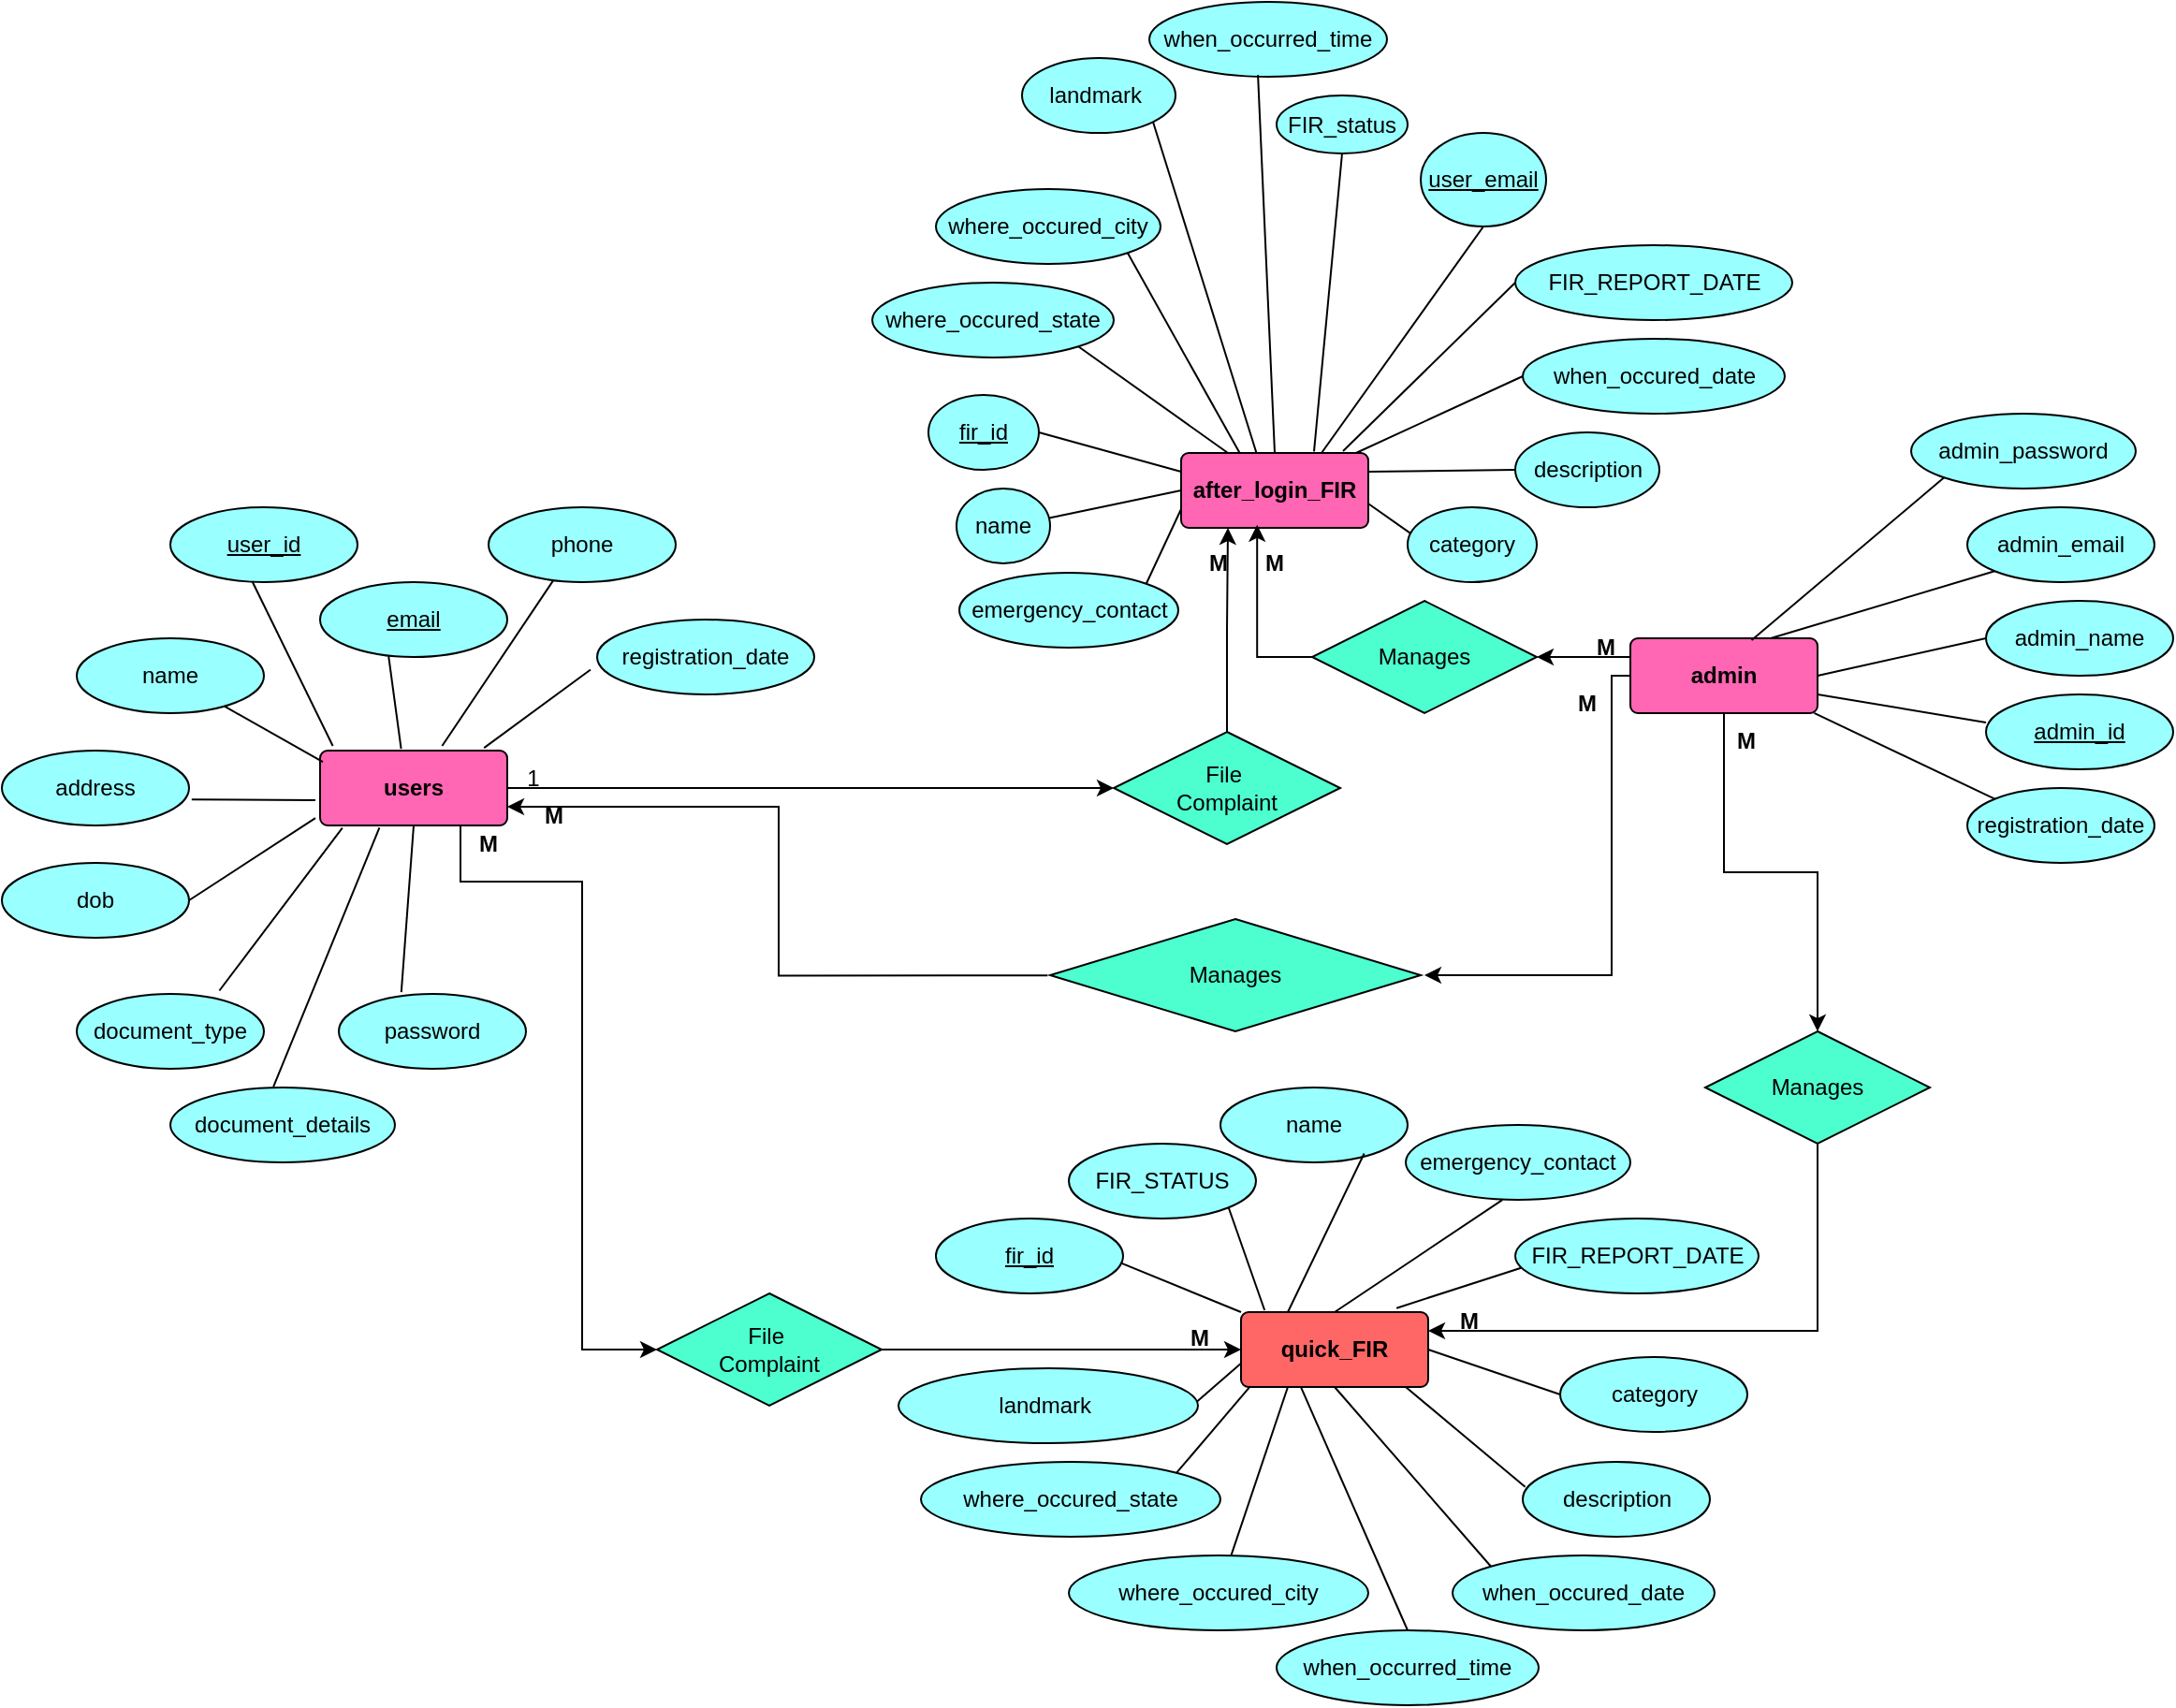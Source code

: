 <mxfile version="24.4.4" type="github">
  <diagram name="Page-1" id="UvkB4t-pwY2h5yAGBkfL">
    <mxGraphModel dx="1392" dy="927" grid="1" gridSize="10" guides="1" tooltips="1" connect="1" arrows="1" fold="1" page="1" pageScale="1" pageWidth="827" pageHeight="1169" math="0" shadow="0">
      <root>
        <mxCell id="0" />
        <mxCell id="1" parent="0" />
        <mxCell id="3YMMkIbWI-LEdYJfHBuM-1" style="edgeStyle=orthogonalEdgeStyle;rounded=0;orthogonalLoop=1;jettySize=auto;html=1;entryX=0.5;entryY=0;entryDx=0;entryDy=0;" parent="1" source="3YMMkIbWI-LEdYJfHBuM-4" target="3YMMkIbWI-LEdYJfHBuM-87" edge="1">
          <mxGeometry relative="1" as="geometry" />
        </mxCell>
        <mxCell id="3YMMkIbWI-LEdYJfHBuM-2" style="edgeStyle=orthogonalEdgeStyle;rounded=0;orthogonalLoop=1;jettySize=auto;html=1;entryX=1;entryY=0.5;entryDx=0;entryDy=0;exitX=0;exitY=0.25;exitDx=0;exitDy=0;" parent="1" source="3YMMkIbWI-LEdYJfHBuM-4" target="3YMMkIbWI-LEdYJfHBuM-89" edge="1">
          <mxGeometry relative="1" as="geometry" />
        </mxCell>
        <mxCell id="3YMMkIbWI-LEdYJfHBuM-3" style="edgeStyle=orthogonalEdgeStyle;rounded=0;orthogonalLoop=1;jettySize=auto;html=1;" parent="1" source="3YMMkIbWI-LEdYJfHBuM-4" edge="1">
          <mxGeometry relative="1" as="geometry">
            <mxPoint x="2040" y="1550" as="targetPoint" />
            <Array as="points">
              <mxPoint x="2140" y="1390" />
              <mxPoint x="2140" y="1550" />
            </Array>
          </mxGeometry>
        </mxCell>
        <mxCell id="3YMMkIbWI-LEdYJfHBuM-4" value="&lt;b&gt;admin&lt;/b&gt;" style="rounded=1;arcSize=10;whiteSpace=wrap;html=1;align=center;fillColor=#FF66B3;" parent="1" vertex="1">
          <mxGeometry x="2150" y="1370" width="100" height="40" as="geometry" />
        </mxCell>
        <mxCell id="3YMMkIbWI-LEdYJfHBuM-5" style="edgeStyle=orthogonalEdgeStyle;rounded=0;orthogonalLoop=1;jettySize=auto;html=1;exitX=0.75;exitY=1;exitDx=0;exitDy=0;entryX=0;entryY=0.5;entryDx=0;entryDy=0;" parent="1" source="3YMMkIbWI-LEdYJfHBuM-7" target="3YMMkIbWI-LEdYJfHBuM-85" edge="1">
          <mxGeometry relative="1" as="geometry">
            <Array as="points">
              <mxPoint x="1525" y="1500" />
              <mxPoint x="1590" y="1500" />
              <mxPoint x="1590" y="1750" />
            </Array>
          </mxGeometry>
        </mxCell>
        <mxCell id="3YMMkIbWI-LEdYJfHBuM-6" style="edgeStyle=orthogonalEdgeStyle;rounded=0;orthogonalLoop=1;jettySize=auto;html=1;entryX=0;entryY=0.5;entryDx=0;entryDy=0;" parent="1" source="3YMMkIbWI-LEdYJfHBuM-7" target="3YMMkIbWI-LEdYJfHBuM-83" edge="1">
          <mxGeometry relative="1" as="geometry" />
        </mxCell>
        <mxCell id="3YMMkIbWI-LEdYJfHBuM-7" value="&lt;b&gt;users&lt;/b&gt;" style="rounded=1;arcSize=10;whiteSpace=wrap;html=1;align=center;fillColor=#FF66B3;" parent="1" vertex="1">
          <mxGeometry x="1450" y="1430" width="100" height="40" as="geometry" />
        </mxCell>
        <mxCell id="3YMMkIbWI-LEdYJfHBuM-8" value="&lt;b&gt;after_login_FIR&lt;/b&gt;" style="rounded=1;arcSize=10;whiteSpace=wrap;html=1;align=center;fillColor=#FF66B3;" parent="1" vertex="1">
          <mxGeometry x="1910" y="1271" width="100" height="40" as="geometry" />
        </mxCell>
        <mxCell id="3YMMkIbWI-LEdYJfHBuM-9" value="&lt;b&gt;quick_FIR&lt;/b&gt;" style="rounded=1;arcSize=10;whiteSpace=wrap;html=1;align=center;fillColor=#FF6666;" parent="1" vertex="1">
          <mxGeometry x="1942" y="1730" width="100" height="40" as="geometry" />
        </mxCell>
        <mxCell id="3YMMkIbWI-LEdYJfHBuM-10" value="&lt;u style=&quot;&quot;&gt;user_id&lt;/u&gt;" style="ellipse;whiteSpace=wrap;html=1;align=center;fillColor=#99FFFF;" parent="1" vertex="1">
          <mxGeometry x="1370" y="1300" width="100" height="40" as="geometry" />
        </mxCell>
        <mxCell id="3YMMkIbWI-LEdYJfHBuM-11" value="password" style="ellipse;whiteSpace=wrap;html=1;align=center;fillColor=#99FFFF;" parent="1" vertex="1">
          <mxGeometry x="1460" y="1560" width="100" height="40" as="geometry" />
        </mxCell>
        <mxCell id="3YMMkIbWI-LEdYJfHBuM-12" value="phone" style="ellipse;whiteSpace=wrap;html=1;align=center;fillColor=#99FFFF;" parent="1" vertex="1">
          <mxGeometry x="1540" y="1300" width="100" height="40" as="geometry" />
        </mxCell>
        <mxCell id="3YMMkIbWI-LEdYJfHBuM-13" value="&lt;u style=&quot;&quot;&gt;email&lt;/u&gt;" style="ellipse;whiteSpace=wrap;html=1;align=center;fillColor=#99FFFF;" parent="1" vertex="1">
          <mxGeometry x="1450" y="1340" width="100" height="40" as="geometry" />
        </mxCell>
        <mxCell id="3YMMkIbWI-LEdYJfHBuM-14" value="dob" style="ellipse;whiteSpace=wrap;html=1;align=center;fillColor=#99FFFF;" parent="1" vertex="1">
          <mxGeometry x="1280" y="1490" width="100" height="40" as="geometry" />
        </mxCell>
        <mxCell id="3YMMkIbWI-LEdYJfHBuM-15" value="name" style="ellipse;whiteSpace=wrap;html=1;align=center;fillColor=#99FFFF;" parent="1" vertex="1">
          <mxGeometry x="1320" y="1370" width="100" height="40" as="geometry" />
        </mxCell>
        <mxCell id="3YMMkIbWI-LEdYJfHBuM-16" value="&lt;u&gt;fir_id&lt;/u&gt;" style="ellipse;whiteSpace=wrap;html=1;align=center;fillColor=#99FFFF;" parent="1" vertex="1">
          <mxGeometry x="1779" y="1680" width="100" height="40" as="geometry" />
        </mxCell>
        <mxCell id="3YMMkIbWI-LEdYJfHBuM-17" value="description" style="ellipse;whiteSpace=wrap;html=1;align=center;fillColor=#99FFFF;" parent="1" vertex="1">
          <mxGeometry x="2092.5" y="1810" width="100" height="40" as="geometry" />
        </mxCell>
        <mxCell id="3YMMkIbWI-LEdYJfHBuM-18" value="category" style="ellipse;whiteSpace=wrap;html=1;align=center;fillColor=#99FFFF;" parent="1" vertex="1">
          <mxGeometry x="2112.5" y="1754" width="100" height="40" as="geometry" />
        </mxCell>
        <mxCell id="3YMMkIbWI-LEdYJfHBuM-19" value="name" style="ellipse;whiteSpace=wrap;html=1;align=center;fillColor=#99FFFF;" parent="1" vertex="1">
          <mxGeometry x="1931" y="1610" width="100" height="40" as="geometry" />
        </mxCell>
        <mxCell id="3YMMkIbWI-LEdYJfHBuM-20" value="emergency_contact" style="ellipse;whiteSpace=wrap;html=1;align=center;fillColor=#99FFFF;" parent="1" vertex="1">
          <mxGeometry x="2030" y="1630" width="120" height="40" as="geometry" />
        </mxCell>
        <mxCell id="3YMMkIbWI-LEdYJfHBuM-21" value="name" style="ellipse;whiteSpace=wrap;html=1;align=center;fillColor=#99FFFF;" parent="1" vertex="1">
          <mxGeometry x="1790" y="1290" width="50" height="40" as="geometry" />
        </mxCell>
        <mxCell id="3YMMkIbWI-LEdYJfHBuM-22" value="description" style="ellipse;whiteSpace=wrap;html=1;align=center;fillColor=#99FFFF;" parent="1" vertex="1">
          <mxGeometry x="2088.5" y="1260" width="77" height="40" as="geometry" />
        </mxCell>
        <mxCell id="3YMMkIbWI-LEdYJfHBuM-23" value="&lt;u&gt;admin_id&lt;/u&gt;" style="ellipse;whiteSpace=wrap;html=1;align=center;fillColor=#99FFFF;" parent="1" vertex="1">
          <mxGeometry x="2340" y="1400" width="100" height="40" as="geometry" />
        </mxCell>
        <mxCell id="3YMMkIbWI-LEdYJfHBuM-24" value="admin_email" style="ellipse;whiteSpace=wrap;html=1;align=center;fillColor=#99FFFF;" parent="1" vertex="1">
          <mxGeometry x="2330" y="1300" width="100" height="40" as="geometry" />
        </mxCell>
        <mxCell id="3YMMkIbWI-LEdYJfHBuM-25" value="admin_name" style="ellipse;whiteSpace=wrap;html=1;align=center;fillColor=#99FFFF;" parent="1" vertex="1">
          <mxGeometry x="2340" y="1350" width="100" height="40" as="geometry" />
        </mxCell>
        <mxCell id="3YMMkIbWI-LEdYJfHBuM-26" value="landmark&amp;nbsp;" style="ellipse;whiteSpace=wrap;html=1;align=center;fillColor=#99FFFF;" parent="1" vertex="1">
          <mxGeometry x="1825" y="1060" width="82" height="40" as="geometry" />
        </mxCell>
        <mxCell id="3YMMkIbWI-LEdYJfHBuM-27" value="emergency_contact" style="ellipse;whiteSpace=wrap;html=1;align=center;fillColor=#99FFFF;" parent="1" vertex="1">
          <mxGeometry x="1791.5" y="1335" width="117" height="40" as="geometry" />
        </mxCell>
        <mxCell id="3YMMkIbWI-LEdYJfHBuM-28" value="category" style="ellipse;whiteSpace=wrap;html=1;align=center;fillColor=#99FFFF;" parent="1" vertex="1">
          <mxGeometry x="2031" y="1300" width="69" height="40" as="geometry" />
        </mxCell>
        <mxCell id="3YMMkIbWI-LEdYJfHBuM-29" value="FIR_status" style="ellipse;whiteSpace=wrap;html=1;align=center;fillColor=#99FFFF;" parent="1" vertex="1">
          <mxGeometry x="1961" y="1080" width="70" height="31" as="geometry" />
        </mxCell>
        <mxCell id="3YMMkIbWI-LEdYJfHBuM-30" value="document_details" style="ellipse;whiteSpace=wrap;html=1;align=center;fillColor=#99FFFF;" parent="1" vertex="1">
          <mxGeometry x="1370" y="1610" width="120" height="40" as="geometry" />
        </mxCell>
        <mxCell id="3YMMkIbWI-LEdYJfHBuM-31" value="document_type" style="ellipse;whiteSpace=wrap;html=1;align=center;fillColor=#99FFFF;" parent="1" vertex="1">
          <mxGeometry x="1320" y="1560" width="100" height="40" as="geometry" />
        </mxCell>
        <mxCell id="3YMMkIbWI-LEdYJfHBuM-32" value="address" style="ellipse;whiteSpace=wrap;html=1;align=center;fillColor=#99FFFF;" parent="1" vertex="1">
          <mxGeometry x="1280" y="1430" width="100" height="40" as="geometry" />
        </mxCell>
        <mxCell id="3YMMkIbWI-LEdYJfHBuM-33" value="" style="endArrow=none;html=1;rounded=0;exitX=0.068;exitY=-0.062;exitDx=0;exitDy=0;exitPerimeter=0;entryX=0.437;entryY=0.987;entryDx=0;entryDy=0;entryPerimeter=0;" parent="1" source="3YMMkIbWI-LEdYJfHBuM-7" target="3YMMkIbWI-LEdYJfHBuM-10" edge="1">
          <mxGeometry width="50" height="50" relative="1" as="geometry">
            <mxPoint x="1440" y="1460" as="sourcePoint" />
            <mxPoint x="1490" y="1410" as="targetPoint" />
          </mxGeometry>
        </mxCell>
        <mxCell id="3YMMkIbWI-LEdYJfHBuM-34" value="" style="endArrow=none;html=1;rounded=0;entryX=0.366;entryY=0.989;entryDx=0;entryDy=0;entryPerimeter=0;exitX=0.433;exitY=-0.024;exitDx=0;exitDy=0;exitPerimeter=0;" parent="1" source="3YMMkIbWI-LEdYJfHBuM-7" target="3YMMkIbWI-LEdYJfHBuM-13" edge="1">
          <mxGeometry width="50" height="50" relative="1" as="geometry">
            <mxPoint x="1540" y="1470" as="sourcePoint" />
            <mxPoint x="1500" y="1420" as="targetPoint" />
          </mxGeometry>
        </mxCell>
        <mxCell id="3YMMkIbWI-LEdYJfHBuM-35" value="" style="endArrow=none;html=1;rounded=0;exitX=0.652;exitY=-0.062;exitDx=0;exitDy=0;entryX=0.346;entryY=0.976;entryDx=0;entryDy=0;entryPerimeter=0;exitPerimeter=0;" parent="1" source="3YMMkIbWI-LEdYJfHBuM-7" target="3YMMkIbWI-LEdYJfHBuM-12" edge="1">
          <mxGeometry width="50" height="50" relative="1" as="geometry">
            <mxPoint x="1680" y="1490" as="sourcePoint" />
            <mxPoint x="1730" y="1440" as="targetPoint" />
          </mxGeometry>
        </mxCell>
        <mxCell id="3YMMkIbWI-LEdYJfHBuM-36" value="" style="endArrow=none;html=1;rounded=0;exitX=0.015;exitY=0.153;exitDx=0;exitDy=0;exitPerimeter=0;" parent="1" source="3YMMkIbWI-LEdYJfHBuM-7" target="3YMMkIbWI-LEdYJfHBuM-15" edge="1">
          <mxGeometry width="50" height="50" relative="1" as="geometry">
            <mxPoint x="1680" y="1490" as="sourcePoint" />
            <mxPoint x="1730" y="1440" as="targetPoint" />
          </mxGeometry>
        </mxCell>
        <mxCell id="3YMMkIbWI-LEdYJfHBuM-37" value="" style="endArrow=none;html=1;rounded=0;exitX=0.119;exitY=1.034;exitDx=0;exitDy=0;exitPerimeter=0;entryX=0.762;entryY=-0.044;entryDx=0;entryDy=0;entryPerimeter=0;" parent="1" source="3YMMkIbWI-LEdYJfHBuM-7" target="3YMMkIbWI-LEdYJfHBuM-31" edge="1">
          <mxGeometry width="50" height="50" relative="1" as="geometry">
            <mxPoint x="1462" y="1496" as="sourcePoint" />
            <mxPoint x="1396" y="1419" as="targetPoint" />
          </mxGeometry>
        </mxCell>
        <mxCell id="3YMMkIbWI-LEdYJfHBuM-38" value="" style="endArrow=none;html=1;rounded=0;exitX=-0.025;exitY=0.902;exitDx=0;exitDy=0;exitPerimeter=0;entryX=1;entryY=0.5;entryDx=0;entryDy=0;" parent="1" source="3YMMkIbWI-LEdYJfHBuM-7" target="3YMMkIbWI-LEdYJfHBuM-14" edge="1">
          <mxGeometry width="50" height="50" relative="1" as="geometry">
            <mxPoint x="1472" y="1506" as="sourcePoint" />
            <mxPoint x="1406" y="1429" as="targetPoint" />
          </mxGeometry>
        </mxCell>
        <mxCell id="3YMMkIbWI-LEdYJfHBuM-39" value="" style="endArrow=none;html=1;rounded=0;exitX=-0.025;exitY=0.661;exitDx=0;exitDy=0;exitPerimeter=0;entryX=1.014;entryY=0.654;entryDx=0;entryDy=0;entryPerimeter=0;" parent="1" source="3YMMkIbWI-LEdYJfHBuM-7" target="3YMMkIbWI-LEdYJfHBuM-32" edge="1">
          <mxGeometry width="50" height="50" relative="1" as="geometry">
            <mxPoint x="1482" y="1516" as="sourcePoint" />
            <mxPoint x="1416" y="1439" as="targetPoint" />
          </mxGeometry>
        </mxCell>
        <mxCell id="3YMMkIbWI-LEdYJfHBuM-40" value="" style="endArrow=none;html=1;rounded=0;entryX=0.317;entryY=1.03;entryDx=0;entryDy=0;exitX=0.459;exitY=-0.01;exitDx=0;exitDy=0;exitPerimeter=0;entryPerimeter=0;" parent="1" source="3YMMkIbWI-LEdYJfHBuM-30" target="3YMMkIbWI-LEdYJfHBuM-7" edge="1">
          <mxGeometry width="50" height="50" relative="1" as="geometry">
            <mxPoint x="1680" y="1490" as="sourcePoint" />
            <mxPoint x="1730" y="1440" as="targetPoint" />
          </mxGeometry>
        </mxCell>
        <mxCell id="3YMMkIbWI-LEdYJfHBuM-41" value="" style="endArrow=none;html=1;rounded=0;entryX=0.5;entryY=1;entryDx=0;entryDy=0;exitX=0.334;exitY=-0.023;exitDx=0;exitDy=0;exitPerimeter=0;" parent="1" source="3YMMkIbWI-LEdYJfHBuM-11" target="3YMMkIbWI-LEdYJfHBuM-7" edge="1">
          <mxGeometry width="50" height="50" relative="1" as="geometry">
            <mxPoint x="1680" y="1490" as="sourcePoint" />
            <mxPoint x="1730" y="1440" as="targetPoint" />
          </mxGeometry>
        </mxCell>
        <mxCell id="3YMMkIbWI-LEdYJfHBuM-42" value="registration_date" style="ellipse;whiteSpace=wrap;html=1;align=center;fillColor=#99FFFF;" parent="1" vertex="1">
          <mxGeometry x="1598" y="1360" width="116" height="40" as="geometry" />
        </mxCell>
        <mxCell id="3YMMkIbWI-LEdYJfHBuM-43" value="" style="endArrow=none;html=1;rounded=0;exitX=0.876;exitY=-0.036;exitDx=0;exitDy=0;entryX=-0.03;entryY=0.668;entryDx=0;entryDy=0;entryPerimeter=0;exitPerimeter=0;" parent="1" source="3YMMkIbWI-LEdYJfHBuM-7" target="3YMMkIbWI-LEdYJfHBuM-42" edge="1">
          <mxGeometry width="50" height="50" relative="1" as="geometry">
            <mxPoint x="1535" y="1458" as="sourcePoint" />
            <mxPoint x="1645" y="1399" as="targetPoint" />
          </mxGeometry>
        </mxCell>
        <mxCell id="3YMMkIbWI-LEdYJfHBuM-44" value="FIR_STATUS" style="ellipse;whiteSpace=wrap;html=1;align=center;fillColor=#99FFFF;" parent="1" vertex="1">
          <mxGeometry x="1850" y="1640" width="100" height="40" as="geometry" />
        </mxCell>
        <mxCell id="3YMMkIbWI-LEdYJfHBuM-45" value="FIR_REPORT_DATE" style="ellipse;whiteSpace=wrap;html=1;align=center;fillColor=#99FFFF;" parent="1" vertex="1">
          <mxGeometry x="2088.5" y="1680" width="130" height="40" as="geometry" />
        </mxCell>
        <mxCell id="3YMMkIbWI-LEdYJfHBuM-46" value="where_occured_city" style="ellipse;whiteSpace=wrap;html=1;align=center;fillColor=#99FFFF;" parent="1" vertex="1">
          <mxGeometry x="1850" y="1860" width="160" height="40" as="geometry" />
        </mxCell>
        <mxCell id="3YMMkIbWI-LEdYJfHBuM-47" value="when_occured_date" style="ellipse;whiteSpace=wrap;html=1;align=center;fillColor=#99FFFF;" parent="1" vertex="1">
          <mxGeometry x="2055" y="1860" width="140" height="40" as="geometry" />
        </mxCell>
        <mxCell id="3YMMkIbWI-LEdYJfHBuM-48" value="when_occurred_time" style="ellipse;whiteSpace=wrap;html=1;align=center;fillColor=#99FFFF;" parent="1" vertex="1">
          <mxGeometry x="1961" y="1900" width="140" height="40" as="geometry" />
        </mxCell>
        <mxCell id="3YMMkIbWI-LEdYJfHBuM-49" value="" style="endArrow=none;html=1;rounded=0;entryX=0.25;entryY=1;entryDx=0;entryDy=0;" parent="1" source="3YMMkIbWI-LEdYJfHBuM-46" target="3YMMkIbWI-LEdYJfHBuM-9" edge="1">
          <mxGeometry width="50" height="50" relative="1" as="geometry">
            <mxPoint x="1935" y="1830" as="sourcePoint" />
            <mxPoint x="1985" y="1780" as="targetPoint" />
          </mxGeometry>
        </mxCell>
        <mxCell id="3YMMkIbWI-LEdYJfHBuM-50" value="" style="endArrow=none;html=1;rounded=0;entryX=0;entryY=0;entryDx=0;entryDy=0;exitX=0.987;exitY=0.592;exitDx=0;exitDy=0;exitPerimeter=0;" parent="1" source="3YMMkIbWI-LEdYJfHBuM-16" target="3YMMkIbWI-LEdYJfHBuM-9" edge="1">
          <mxGeometry width="50" height="50" relative="1" as="geometry">
            <mxPoint x="1880" y="1710" as="sourcePoint" />
            <mxPoint x="1985" y="1780" as="targetPoint" />
          </mxGeometry>
        </mxCell>
        <mxCell id="3YMMkIbWI-LEdYJfHBuM-51" value="" style="endArrow=none;html=1;rounded=0;entryX=0.5;entryY=0;entryDx=0;entryDy=0;exitX=0.32;exitY=1.001;exitDx=0;exitDy=0;exitPerimeter=0;" parent="1" source="3YMMkIbWI-LEdYJfHBuM-9" target="3YMMkIbWI-LEdYJfHBuM-48" edge="1">
          <mxGeometry width="50" height="50" relative="1" as="geometry">
            <mxPoint x="1935" y="1830" as="sourcePoint" />
            <mxPoint x="1985" y="1780" as="targetPoint" />
          </mxGeometry>
        </mxCell>
        <mxCell id="3YMMkIbWI-LEdYJfHBuM-52" value="" style="endArrow=none;html=1;rounded=0;exitX=0;exitY=0.5;exitDx=0;exitDy=0;entryX=1;entryY=0.5;entryDx=0;entryDy=0;entryPerimeter=0;" parent="1" source="3YMMkIbWI-LEdYJfHBuM-18" target="3YMMkIbWI-LEdYJfHBuM-9" edge="1">
          <mxGeometry width="50" height="50" relative="1" as="geometry">
            <mxPoint x="1935" y="1830" as="sourcePoint" />
            <mxPoint x="1985" y="1780" as="targetPoint" />
          </mxGeometry>
        </mxCell>
        <mxCell id="3YMMkIbWI-LEdYJfHBuM-53" value="" style="endArrow=none;html=1;rounded=0;entryX=0;entryY=0;entryDx=0;entryDy=0;exitX=0.5;exitY=1;exitDx=0;exitDy=0;" parent="1" source="3YMMkIbWI-LEdYJfHBuM-9" target="3YMMkIbWI-LEdYJfHBuM-47" edge="1">
          <mxGeometry width="50" height="50" relative="1" as="geometry">
            <mxPoint x="1935" y="1830" as="sourcePoint" />
            <mxPoint x="1985" y="1780" as="targetPoint" />
          </mxGeometry>
        </mxCell>
        <mxCell id="3YMMkIbWI-LEdYJfHBuM-54" value="" style="endArrow=none;html=1;rounded=0;entryX=0.013;entryY=0.335;entryDx=0;entryDy=0;entryPerimeter=0;exitX=0.88;exitY=1;exitDx=0;exitDy=0;exitPerimeter=0;" parent="1" source="3YMMkIbWI-LEdYJfHBuM-9" target="3YMMkIbWI-LEdYJfHBuM-17" edge="1">
          <mxGeometry width="50" height="50" relative="1" as="geometry">
            <mxPoint x="1935" y="1830" as="sourcePoint" />
            <mxPoint x="1985" y="1780" as="targetPoint" />
          </mxGeometry>
        </mxCell>
        <mxCell id="3YMMkIbWI-LEdYJfHBuM-55" value="" style="endArrow=none;html=1;rounded=0;entryX=0.024;entryY=0.659;entryDx=0;entryDy=0;entryPerimeter=0;exitX=0.831;exitY=-0.054;exitDx=0;exitDy=0;exitPerimeter=0;" parent="1" source="3YMMkIbWI-LEdYJfHBuM-9" target="3YMMkIbWI-LEdYJfHBuM-45" edge="1">
          <mxGeometry width="50" height="50" relative="1" as="geometry">
            <mxPoint x="1935" y="1830" as="sourcePoint" />
            <mxPoint x="2108.16" y="1730.04" as="targetPoint" />
          </mxGeometry>
        </mxCell>
        <mxCell id="3YMMkIbWI-LEdYJfHBuM-56" value="" style="endArrow=none;html=1;rounded=0;exitX=0.43;exitY=1.001;exitDx=0;exitDy=0;exitPerimeter=0;entryX=0.5;entryY=0;entryDx=0;entryDy=0;" parent="1" source="3YMMkIbWI-LEdYJfHBuM-20" target="3YMMkIbWI-LEdYJfHBuM-9" edge="1">
          <mxGeometry width="50" height="50" relative="1" as="geometry">
            <mxPoint x="1935" y="1830" as="sourcePoint" />
            <mxPoint x="1985" y="1760" as="targetPoint" />
          </mxGeometry>
        </mxCell>
        <mxCell id="3YMMkIbWI-LEdYJfHBuM-57" value="" style="endArrow=none;html=1;rounded=0;exitX=0.768;exitY=0.881;exitDx=0;exitDy=0;exitPerimeter=0;entryX=0.25;entryY=0;entryDx=0;entryDy=0;" parent="1" source="3YMMkIbWI-LEdYJfHBuM-19" target="3YMMkIbWI-LEdYJfHBuM-9" edge="1">
          <mxGeometry width="50" height="50" relative="1" as="geometry">
            <mxPoint x="1935" y="1830" as="sourcePoint" />
            <mxPoint x="1985" y="1780" as="targetPoint" />
          </mxGeometry>
        </mxCell>
        <mxCell id="3YMMkIbWI-LEdYJfHBuM-58" value="" style="endArrow=none;html=1;rounded=0;entryX=1;entryY=1;entryDx=0;entryDy=0;exitX=0.126;exitY=-0.025;exitDx=0;exitDy=0;exitPerimeter=0;" parent="1" source="3YMMkIbWI-LEdYJfHBuM-9" target="3YMMkIbWI-LEdYJfHBuM-44" edge="1">
          <mxGeometry width="50" height="50" relative="1" as="geometry">
            <mxPoint x="1935" y="1830" as="sourcePoint" />
            <mxPoint x="1985" y="1780" as="targetPoint" />
          </mxGeometry>
        </mxCell>
        <mxCell id="3YMMkIbWI-LEdYJfHBuM-59" value="when_occurred_time" style="ellipse;whiteSpace=wrap;html=1;align=center;fillColor=#99FFFF;" parent="1" vertex="1">
          <mxGeometry x="1893" y="1030" width="127" height="40" as="geometry" />
        </mxCell>
        <mxCell id="3YMMkIbWI-LEdYJfHBuM-60" value="when_occured_date" style="ellipse;whiteSpace=wrap;html=1;align=center;fillColor=#99FFFF;" parent="1" vertex="1">
          <mxGeometry x="2092.5" y="1210" width="140" height="40" as="geometry" />
        </mxCell>
        <mxCell id="3YMMkIbWI-LEdYJfHBuM-61" value="FIR_REPORT_DATE" style="ellipse;whiteSpace=wrap;html=1;align=center;fillColor=#99FFFF;" parent="1" vertex="1">
          <mxGeometry x="2088.5" y="1160" width="148" height="40" as="geometry" />
        </mxCell>
        <mxCell id="3YMMkIbWI-LEdYJfHBuM-62" value="&lt;u&gt;fir_id&lt;/u&gt;" style="ellipse;whiteSpace=wrap;html=1;align=center;fillColor=#99FFFF;" parent="1" vertex="1">
          <mxGeometry x="1775" y="1240" width="59" height="40" as="geometry" />
        </mxCell>
        <mxCell id="3YMMkIbWI-LEdYJfHBuM-63" value="&lt;u&gt;user_email&lt;/u&gt;" style="ellipse;whiteSpace=wrap;html=1;align=center;fillColor=#99FFFF;" parent="1" vertex="1">
          <mxGeometry x="2038" y="1100" width="67" height="50" as="geometry" />
        </mxCell>
        <mxCell id="3YMMkIbWI-LEdYJfHBuM-64" value="" style="endArrow=none;html=1;rounded=0;entryX=0;entryY=0.5;entryDx=0;entryDy=0;" parent="1" source="3YMMkIbWI-LEdYJfHBuM-8" target="3YMMkIbWI-LEdYJfHBuM-60" edge="1">
          <mxGeometry width="50" height="50" relative="1" as="geometry">
            <mxPoint x="2106.5" y="1311" as="sourcePoint" />
            <mxPoint x="2156.5" y="1261" as="targetPoint" />
          </mxGeometry>
        </mxCell>
        <mxCell id="3YMMkIbWI-LEdYJfHBuM-65" value="" style="endArrow=none;html=1;rounded=0;entryX=0;entryY=0.5;entryDx=0;entryDy=0;exitX=0.865;exitY=-0.025;exitDx=0;exitDy=0;exitPerimeter=0;" parent="1" source="3YMMkIbWI-LEdYJfHBuM-8" target="3YMMkIbWI-LEdYJfHBuM-61" edge="1">
          <mxGeometry width="50" height="50" relative="1" as="geometry">
            <mxPoint x="2106.5" y="1311" as="sourcePoint" />
            <mxPoint x="2156.5" y="1261" as="targetPoint" />
          </mxGeometry>
        </mxCell>
        <mxCell id="3YMMkIbWI-LEdYJfHBuM-66" value="" style="endArrow=none;html=1;rounded=0;entryX=0.5;entryY=1;entryDx=0;entryDy=0;exitX=0.71;exitY=-0.02;exitDx=0;exitDy=0;exitPerimeter=0;" parent="1" source="3YMMkIbWI-LEdYJfHBuM-8" target="3YMMkIbWI-LEdYJfHBuM-29" edge="1">
          <mxGeometry width="50" height="50" relative="1" as="geometry">
            <mxPoint x="2106.5" y="1311" as="sourcePoint" />
            <mxPoint x="2156.5" y="1261" as="targetPoint" />
          </mxGeometry>
        </mxCell>
        <mxCell id="3YMMkIbWI-LEdYJfHBuM-67" value="" style="endArrow=none;html=1;rounded=0;entryX=0.457;entryY=0.977;entryDx=0;entryDy=0;entryPerimeter=0;exitX=0.5;exitY=0;exitDx=0;exitDy=0;" parent="1" source="3YMMkIbWI-LEdYJfHBuM-8" target="3YMMkIbWI-LEdYJfHBuM-59" edge="1">
          <mxGeometry width="50" height="50" relative="1" as="geometry">
            <mxPoint x="2106.5" y="1311" as="sourcePoint" />
            <mxPoint x="2156.5" y="1261" as="targetPoint" />
          </mxGeometry>
        </mxCell>
        <mxCell id="3YMMkIbWI-LEdYJfHBuM-68" value="" style="endArrow=none;html=1;rounded=0;entryX=1;entryY=1;entryDx=0;entryDy=0;exitX=0.402;exitY=-0.004;exitDx=0;exitDy=0;exitPerimeter=0;" parent="1" source="3YMMkIbWI-LEdYJfHBuM-8" target="3YMMkIbWI-LEdYJfHBuM-26" edge="1">
          <mxGeometry width="50" height="50" relative="1" as="geometry">
            <mxPoint x="1950" y="1270" as="sourcePoint" />
            <mxPoint x="2156.5" y="1261" as="targetPoint" />
          </mxGeometry>
        </mxCell>
        <mxCell id="3YMMkIbWI-LEdYJfHBuM-69" value="" style="endArrow=none;html=1;rounded=0;entryX=1;entryY=0.5;entryDx=0;entryDy=0;exitX=0;exitY=0.25;exitDx=0;exitDy=0;" parent="1" source="3YMMkIbWI-LEdYJfHBuM-8" target="3YMMkIbWI-LEdYJfHBuM-62" edge="1">
          <mxGeometry width="50" height="50" relative="1" as="geometry">
            <mxPoint x="2106.5" y="1311" as="sourcePoint" />
            <mxPoint x="2156.5" y="1261" as="targetPoint" />
          </mxGeometry>
        </mxCell>
        <mxCell id="3YMMkIbWI-LEdYJfHBuM-70" value="" style="endArrow=none;html=1;rounded=0;entryX=0.99;entryY=0.393;entryDx=0;entryDy=0;entryPerimeter=0;exitX=0;exitY=0.5;exitDx=0;exitDy=0;" parent="1" source="3YMMkIbWI-LEdYJfHBuM-8" target="3YMMkIbWI-LEdYJfHBuM-21" edge="1">
          <mxGeometry width="50" height="50" relative="1" as="geometry">
            <mxPoint x="2106.5" y="1311" as="sourcePoint" />
            <mxPoint x="2156.5" y="1261" as="targetPoint" />
          </mxGeometry>
        </mxCell>
        <mxCell id="3YMMkIbWI-LEdYJfHBuM-71" value="" style="endArrow=none;html=1;rounded=0;entryX=1;entryY=0;entryDx=0;entryDy=0;exitX=0;exitY=0.75;exitDx=0;exitDy=0;" parent="1" source="3YMMkIbWI-LEdYJfHBuM-8" target="3YMMkIbWI-LEdYJfHBuM-27" edge="1">
          <mxGeometry width="50" height="50" relative="1" as="geometry">
            <mxPoint x="2106.5" y="1311" as="sourcePoint" />
            <mxPoint x="2156.5" y="1261" as="targetPoint" />
          </mxGeometry>
        </mxCell>
        <mxCell id="3YMMkIbWI-LEdYJfHBuM-72" value="" style="endArrow=none;html=1;rounded=0;entryX=0.5;entryY=1;entryDx=0;entryDy=0;exitX=0.75;exitY=0;exitDx=0;exitDy=0;" parent="1" source="3YMMkIbWI-LEdYJfHBuM-8" target="3YMMkIbWI-LEdYJfHBuM-63" edge="1">
          <mxGeometry width="50" height="50" relative="1" as="geometry">
            <mxPoint x="2106.5" y="1311" as="sourcePoint" />
            <mxPoint x="2156.5" y="1261" as="targetPoint" />
          </mxGeometry>
        </mxCell>
        <mxCell id="3YMMkIbWI-LEdYJfHBuM-73" value="" style="endArrow=none;html=1;rounded=0;entryX=0.025;entryY=0.351;entryDx=0;entryDy=0;exitX=0.999;exitY=0.675;exitDx=0;exitDy=0;exitPerimeter=0;entryPerimeter=0;" parent="1" source="3YMMkIbWI-LEdYJfHBuM-8" target="3YMMkIbWI-LEdYJfHBuM-28" edge="1">
          <mxGeometry width="50" height="50" relative="1" as="geometry">
            <mxPoint x="2106.5" y="1311" as="sourcePoint" />
            <mxPoint x="2156.5" y="1261" as="targetPoint" />
          </mxGeometry>
        </mxCell>
        <mxCell id="3YMMkIbWI-LEdYJfHBuM-74" value="" style="endArrow=none;html=1;rounded=0;entryX=0;entryY=0.5;entryDx=0;entryDy=0;exitX=1;exitY=0.25;exitDx=0;exitDy=0;" parent="1" source="3YMMkIbWI-LEdYJfHBuM-8" target="3YMMkIbWI-LEdYJfHBuM-22" edge="1">
          <mxGeometry width="50" height="50" relative="1" as="geometry">
            <mxPoint x="2106.5" y="1311" as="sourcePoint" />
            <mxPoint x="2156.5" y="1261" as="targetPoint" />
          </mxGeometry>
        </mxCell>
        <mxCell id="3YMMkIbWI-LEdYJfHBuM-75" value="admin_password" style="ellipse;whiteSpace=wrap;html=1;align=center;fillColor=#99FFFF;" parent="1" vertex="1">
          <mxGeometry x="2300" y="1250" width="120" height="40" as="geometry" />
        </mxCell>
        <mxCell id="3YMMkIbWI-LEdYJfHBuM-76" value="" style="endArrow=none;html=1;rounded=0;entryX=1;entryY=0.75;entryDx=0;entryDy=0;exitX=0;exitY=0.375;exitDx=0;exitDy=0;exitPerimeter=0;" parent="1" source="3YMMkIbWI-LEdYJfHBuM-23" target="3YMMkIbWI-LEdYJfHBuM-4" edge="1">
          <mxGeometry width="50" height="50" relative="1" as="geometry">
            <mxPoint x="2350" y="1450" as="sourcePoint" />
            <mxPoint x="2400" y="1400" as="targetPoint" />
          </mxGeometry>
        </mxCell>
        <mxCell id="3YMMkIbWI-LEdYJfHBuM-77" value="" style="endArrow=none;html=1;rounded=0;entryX=0;entryY=1;entryDx=0;entryDy=0;exitX=0.648;exitY=0.025;exitDx=0;exitDy=0;exitPerimeter=0;" parent="1" source="3YMMkIbWI-LEdYJfHBuM-4" target="3YMMkIbWI-LEdYJfHBuM-75" edge="1">
          <mxGeometry width="50" height="50" relative="1" as="geometry">
            <mxPoint x="2190" y="1360" as="sourcePoint" />
            <mxPoint x="2400" y="1400" as="targetPoint" />
          </mxGeometry>
        </mxCell>
        <mxCell id="3YMMkIbWI-LEdYJfHBuM-78" value="" style="endArrow=none;html=1;rounded=0;entryX=0;entryY=1;entryDx=0;entryDy=0;exitX=0.75;exitY=0;exitDx=0;exitDy=0;" parent="1" source="3YMMkIbWI-LEdYJfHBuM-4" target="3YMMkIbWI-LEdYJfHBuM-24" edge="1">
          <mxGeometry width="50" height="50" relative="1" as="geometry">
            <mxPoint x="2350" y="1450" as="sourcePoint" />
            <mxPoint x="2400" y="1400" as="targetPoint" />
          </mxGeometry>
        </mxCell>
        <mxCell id="3YMMkIbWI-LEdYJfHBuM-79" value="" style="endArrow=none;html=1;rounded=0;exitX=1;exitY=0.5;exitDx=0;exitDy=0;entryX=0;entryY=0.5;entryDx=0;entryDy=0;" parent="1" source="3YMMkIbWI-LEdYJfHBuM-4" target="3YMMkIbWI-LEdYJfHBuM-25" edge="1">
          <mxGeometry width="50" height="50" relative="1" as="geometry">
            <mxPoint x="2350" y="1450" as="sourcePoint" />
            <mxPoint x="2400" y="1400" as="targetPoint" />
          </mxGeometry>
        </mxCell>
        <mxCell id="3YMMkIbWI-LEdYJfHBuM-80" style="edgeStyle=orthogonalEdgeStyle;rounded=0;orthogonalLoop=1;jettySize=auto;html=1;exitX=-0.007;exitY=0.503;exitDx=0;exitDy=0;exitPerimeter=0;entryX=1;entryY=0.75;entryDx=0;entryDy=0;" parent="1" source="3YMMkIbWI-LEdYJfHBuM-81" target="3YMMkIbWI-LEdYJfHBuM-7" edge="1">
          <mxGeometry relative="1" as="geometry">
            <mxPoint x="1899.996" y="1465.76" as="sourcePoint" />
            <mxPoint x="1560" y="1470" as="targetPoint" />
            <Array as="points" />
          </mxGeometry>
        </mxCell>
        <mxCell id="3YMMkIbWI-LEdYJfHBuM-81" value="Manages" style="shape=rhombus;perimeter=rhombusPerimeter;whiteSpace=wrap;html=1;align=center;fillColor=#4DFFCF;" parent="1" vertex="1">
          <mxGeometry x="1840" y="1520" width="198" height="60" as="geometry" />
        </mxCell>
        <mxCell id="3YMMkIbWI-LEdYJfHBuM-82" style="edgeStyle=orthogonalEdgeStyle;rounded=0;orthogonalLoop=1;jettySize=auto;html=1;entryX=0.25;entryY=1;entryDx=0;entryDy=0;" parent="1" source="3YMMkIbWI-LEdYJfHBuM-83" target="3YMMkIbWI-LEdYJfHBuM-8" edge="1">
          <mxGeometry relative="1" as="geometry" />
        </mxCell>
        <mxCell id="3YMMkIbWI-LEdYJfHBuM-83" value="File&amp;nbsp;&lt;br&gt;Complaint" style="shape=rhombus;perimeter=rhombusPerimeter;whiteSpace=wrap;html=1;align=center;fillColor=#4DFFCF;" parent="1" vertex="1">
          <mxGeometry x="1874" y="1420" width="121" height="60" as="geometry" />
        </mxCell>
        <mxCell id="3YMMkIbWI-LEdYJfHBuM-84" style="edgeStyle=orthogonalEdgeStyle;rounded=0;orthogonalLoop=1;jettySize=auto;html=1;entryX=0;entryY=0.5;entryDx=0;entryDy=0;" parent="1" source="3YMMkIbWI-LEdYJfHBuM-85" target="3YMMkIbWI-LEdYJfHBuM-9" edge="1">
          <mxGeometry relative="1" as="geometry" />
        </mxCell>
        <mxCell id="3YMMkIbWI-LEdYJfHBuM-85" value="File&amp;nbsp;&lt;br&gt;Complaint" style="shape=rhombus;perimeter=rhombusPerimeter;whiteSpace=wrap;html=1;align=center;fillColor=#4DFFCF;" parent="1" vertex="1">
          <mxGeometry x="1630" y="1720" width="120" height="60" as="geometry" />
        </mxCell>
        <mxCell id="3YMMkIbWI-LEdYJfHBuM-86" style="edgeStyle=orthogonalEdgeStyle;rounded=0;orthogonalLoop=1;jettySize=auto;html=1;entryX=1;entryY=0.25;entryDx=0;entryDy=0;" parent="1" source="3YMMkIbWI-LEdYJfHBuM-87" target="3YMMkIbWI-LEdYJfHBuM-9" edge="1">
          <mxGeometry relative="1" as="geometry">
            <Array as="points">
              <mxPoint x="2250" y="1740" />
            </Array>
          </mxGeometry>
        </mxCell>
        <mxCell id="3YMMkIbWI-LEdYJfHBuM-87" value="Manages" style="shape=rhombus;perimeter=rhombusPerimeter;whiteSpace=wrap;html=1;align=center;fillColor=#4DFFCF;" parent="1" vertex="1">
          <mxGeometry x="2190" y="1580" width="120" height="60" as="geometry" />
        </mxCell>
        <mxCell id="3YMMkIbWI-LEdYJfHBuM-88" style="edgeStyle=orthogonalEdgeStyle;rounded=0;orthogonalLoop=1;jettySize=auto;html=1;entryX=0.406;entryY=0.96;entryDx=0;entryDy=0;entryPerimeter=0;exitX=0;exitY=0.5;exitDx=0;exitDy=0;" parent="1" source="3YMMkIbWI-LEdYJfHBuM-89" target="3YMMkIbWI-LEdYJfHBuM-8" edge="1">
          <mxGeometry relative="1" as="geometry">
            <mxPoint x="1950" y="1320.0" as="targetPoint" />
            <Array as="points">
              <mxPoint x="1951" y="1380" />
            </Array>
          </mxGeometry>
        </mxCell>
        <mxCell id="3YMMkIbWI-LEdYJfHBuM-89" value="Manages" style="shape=rhombus;perimeter=rhombusPerimeter;whiteSpace=wrap;html=1;align=center;fillColor=#4DFFCF;" parent="1" vertex="1">
          <mxGeometry x="1980" y="1350" width="120" height="60" as="geometry" />
        </mxCell>
        <mxCell id="3YMMkIbWI-LEdYJfHBuM-90" value="1" style="text;html=1;strokeColor=none;fillColor=none;align=center;verticalAlign=middle;whiteSpace=wrap;rounded=0;" parent="1" vertex="1">
          <mxGeometry x="1558" y="1440" width="12" height="10" as="geometry" />
        </mxCell>
        <mxCell id="3YMMkIbWI-LEdYJfHBuM-91" value="&lt;b&gt;M&lt;/b&gt;" style="text;html=1;strokeColor=none;fillColor=none;align=center;verticalAlign=middle;whiteSpace=wrap;rounded=0;" parent="1" vertex="1">
          <mxGeometry x="1920" y="1320" width="20" height="20" as="geometry" />
        </mxCell>
        <mxCell id="3YMMkIbWI-LEdYJfHBuM-92" value="&lt;b&gt;M&lt;/b&gt;" style="text;html=1;strokeColor=none;fillColor=none;align=center;verticalAlign=middle;whiteSpace=wrap;rounded=0;" parent="1" vertex="1">
          <mxGeometry x="1530" y="1470" width="20" height="20" as="geometry" />
        </mxCell>
        <mxCell id="3YMMkIbWI-LEdYJfHBuM-93" value="&lt;b&gt;M&lt;/b&gt;" style="text;html=1;strokeColor=none;fillColor=none;align=center;verticalAlign=middle;whiteSpace=wrap;rounded=0;" parent="1" vertex="1">
          <mxGeometry x="1910" y="1733.5" width="20" height="20" as="geometry" />
        </mxCell>
        <mxCell id="3YMMkIbWI-LEdYJfHBuM-94" value="&lt;b&gt;M&lt;/b&gt;" style="text;html=1;strokeColor=none;fillColor=none;align=center;verticalAlign=middle;whiteSpace=wrap;rounded=0;" parent="1" vertex="1">
          <mxGeometry x="2132" y="1370" width="10" height="10" as="geometry" />
        </mxCell>
        <mxCell id="3YMMkIbWI-LEdYJfHBuM-95" value="&lt;b&gt;M&lt;/b&gt;" style="text;html=1;strokeColor=none;fillColor=none;align=center;verticalAlign=middle;whiteSpace=wrap;rounded=0;" parent="1" vertex="1">
          <mxGeometry x="1955" y="1325" width="10" height="10" as="geometry" />
        </mxCell>
        <mxCell id="3YMMkIbWI-LEdYJfHBuM-96" value="&lt;b&gt;M&lt;/b&gt;" style="text;html=1;strokeColor=none;fillColor=none;align=center;verticalAlign=middle;whiteSpace=wrap;rounded=0;" parent="1" vertex="1">
          <mxGeometry x="2122" y="1400" width="10" height="10" as="geometry" />
        </mxCell>
        <mxCell id="3YMMkIbWI-LEdYJfHBuM-97" value="&lt;b&gt;M&lt;/b&gt;" style="text;html=1;strokeColor=none;fillColor=none;align=center;verticalAlign=middle;whiteSpace=wrap;rounded=0;" parent="1" vertex="1">
          <mxGeometry x="1570" y="1460" width="10" height="10" as="geometry" />
        </mxCell>
        <mxCell id="3YMMkIbWI-LEdYJfHBuM-98" value="&lt;b&gt;M&lt;/b&gt;" style="text;html=1;strokeColor=none;fillColor=none;align=center;verticalAlign=middle;whiteSpace=wrap;rounded=0;" parent="1" vertex="1">
          <mxGeometry x="2207" y="1420" width="10" height="10" as="geometry" />
        </mxCell>
        <mxCell id="3YMMkIbWI-LEdYJfHBuM-99" value="&lt;b&gt;M&lt;/b&gt;" style="text;html=1;strokeColor=none;fillColor=none;align=center;verticalAlign=middle;whiteSpace=wrap;rounded=0;" parent="1" vertex="1">
          <mxGeometry x="2060" y="1730" width="8" height="10" as="geometry" />
        </mxCell>
        <mxCell id="53DS2Vafwqu0RIHosfEk-1" value="registration_date" style="ellipse;whiteSpace=wrap;html=1;align=center;fillColor=#99FFFF;" vertex="1" parent="1">
          <mxGeometry x="2330" y="1450" width="100" height="40" as="geometry" />
        </mxCell>
        <mxCell id="53DS2Vafwqu0RIHosfEk-2" value="" style="endArrow=none;html=1;rounded=0;entryX=0.982;entryY=0.999;entryDx=0;entryDy=0;exitX=0;exitY=0;exitDx=0;exitDy=0;entryPerimeter=0;" edge="1" parent="1" source="53DS2Vafwqu0RIHosfEk-1" target="3YMMkIbWI-LEdYJfHBuM-4">
          <mxGeometry width="50" height="50" relative="1" as="geometry">
            <mxPoint x="2360" y="1460" as="sourcePoint" />
            <mxPoint x="2247" y="1420" as="targetPoint" />
          </mxGeometry>
        </mxCell>
        <mxCell id="53DS2Vafwqu0RIHosfEk-3" value="where_occured_state" style="ellipse;whiteSpace=wrap;html=1;align=center;fillColor=#99FFFF;" vertex="1" parent="1">
          <mxGeometry x="1745" y="1180" width="129" height="40" as="geometry" />
        </mxCell>
        <mxCell id="53DS2Vafwqu0RIHosfEk-4" value="where_occured_city" style="ellipse;whiteSpace=wrap;html=1;align=center;fillColor=#99FFFF;" vertex="1" parent="1">
          <mxGeometry x="1779" y="1130" width="120" height="40" as="geometry" />
        </mxCell>
        <mxCell id="53DS2Vafwqu0RIHosfEk-6" value="" style="endArrow=none;html=1;rounded=0;entryX=1;entryY=1;entryDx=0;entryDy=0;exitX=0.25;exitY=0;exitDx=0;exitDy=0;" edge="1" parent="1" source="3YMMkIbWI-LEdYJfHBuM-8" target="53DS2Vafwqu0RIHosfEk-3">
          <mxGeometry width="50" height="50" relative="1" as="geometry">
            <mxPoint x="1930" y="1250" as="sourcePoint" />
            <mxPoint x="1900" y="1239" as="targetPoint" />
          </mxGeometry>
        </mxCell>
        <mxCell id="53DS2Vafwqu0RIHosfEk-7" value="" style="endArrow=none;html=1;rounded=0;entryX=1;entryY=1;entryDx=0;entryDy=0;exitX=0.315;exitY=0.01;exitDx=0;exitDy=0;exitPerimeter=0;" edge="1" parent="1" source="3YMMkIbWI-LEdYJfHBuM-8" target="53DS2Vafwqu0RIHosfEk-4">
          <mxGeometry width="50" height="50" relative="1" as="geometry">
            <mxPoint x="1940" y="1270" as="sourcePoint" />
            <mxPoint x="1892" y="1244" as="targetPoint" />
          </mxGeometry>
        </mxCell>
        <mxCell id="53DS2Vafwqu0RIHosfEk-10" value="landmark&amp;nbsp;" style="ellipse;whiteSpace=wrap;html=1;align=center;fillColor=#99FFFF;" vertex="1" parent="1">
          <mxGeometry x="1759" y="1760" width="160" height="40" as="geometry" />
        </mxCell>
        <mxCell id="53DS2Vafwqu0RIHosfEk-11" value="where_occured_state" style="ellipse;whiteSpace=wrap;html=1;align=center;fillColor=#99FFFF;" vertex="1" parent="1">
          <mxGeometry x="1771" y="1810" width="160" height="40" as="geometry" />
        </mxCell>
        <mxCell id="53DS2Vafwqu0RIHosfEk-12" value="" style="endArrow=none;html=1;rounded=0;entryX=0.05;entryY=0.99;entryDx=0;entryDy=0;entryPerimeter=0;exitX=1;exitY=0;exitDx=0;exitDy=0;" edge="1" parent="1" source="53DS2Vafwqu0RIHosfEk-11" target="3YMMkIbWI-LEdYJfHBuM-9">
          <mxGeometry width="50" height="50" relative="1" as="geometry">
            <mxPoint x="1945" y="1870" as="sourcePoint" />
            <mxPoint x="1969" y="1779" as="targetPoint" />
          </mxGeometry>
        </mxCell>
        <mxCell id="53DS2Vafwqu0RIHosfEk-13" value="" style="endArrow=none;html=1;rounded=0;entryX=0.998;entryY=0.44;entryDx=0;entryDy=0;entryPerimeter=0;exitX=-0.003;exitY=0.692;exitDx=0;exitDy=0;exitPerimeter=0;" edge="1" parent="1" source="3YMMkIbWI-LEdYJfHBuM-9" target="53DS2Vafwqu0RIHosfEk-10">
          <mxGeometry width="50" height="50" relative="1" as="geometry">
            <mxPoint x="1940" y="1760" as="sourcePoint" />
            <mxPoint x="1979" y="1789" as="targetPoint" />
          </mxGeometry>
        </mxCell>
      </root>
    </mxGraphModel>
  </diagram>
</mxfile>
